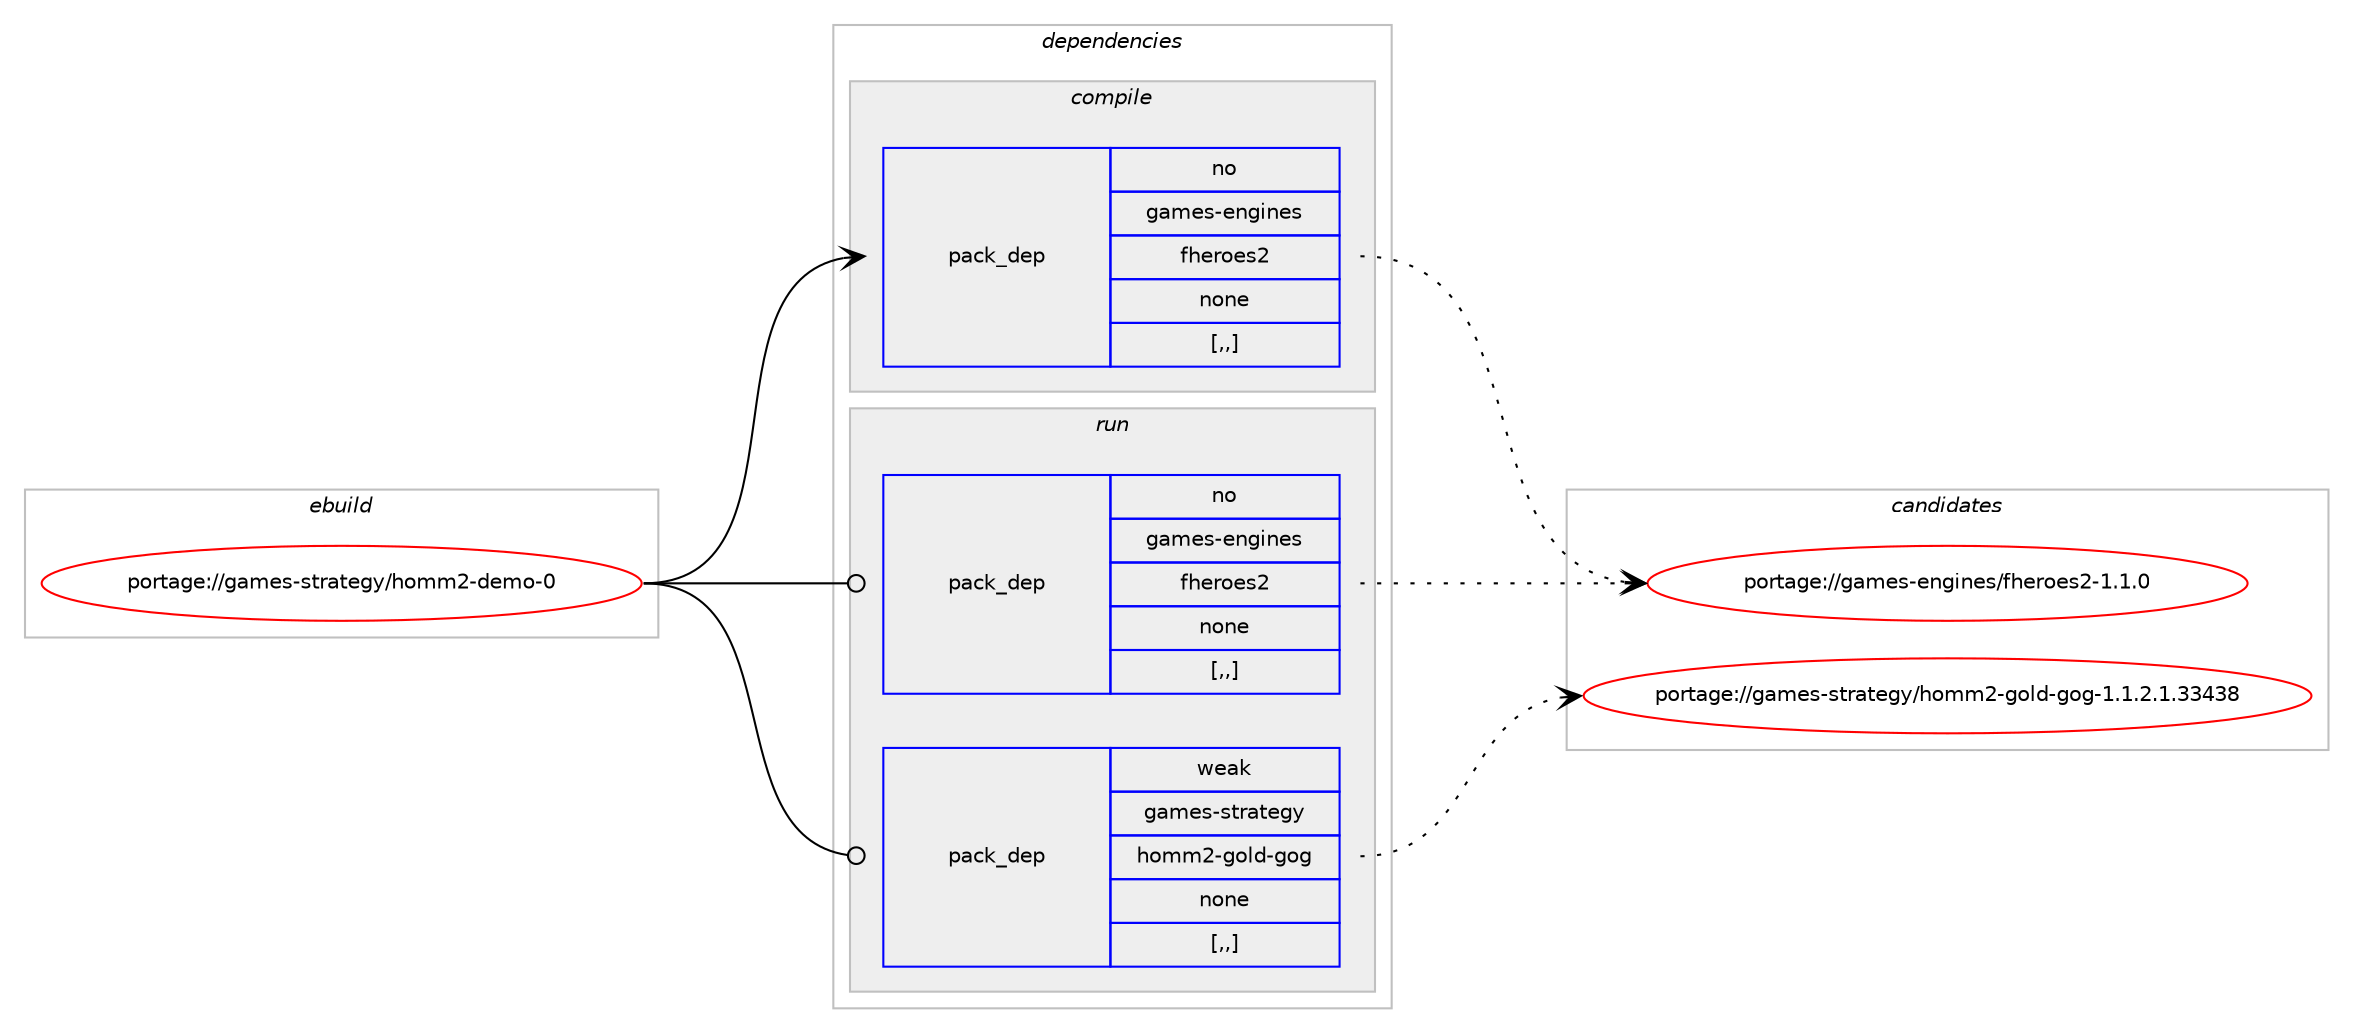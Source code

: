 digraph prolog {

# *************
# Graph options
# *************

newrank=true;
concentrate=true;
compound=true;
graph [rankdir=LR,fontname=Helvetica,fontsize=10,ranksep=1.5];#, ranksep=2.5, nodesep=0.2];
edge  [arrowhead=vee];
node  [fontname=Helvetica,fontsize=10];

# **********
# The ebuild
# **********

subgraph cluster_leftcol {
color=gray;
rank=same;
label=<<i>ebuild</i>>;
id [label="portage://games-strategy/homm2-demo-0", color=red, width=4, href="../games-strategy/homm2-demo-0.svg"];
}

# ****************
# The dependencies
# ****************

subgraph cluster_midcol {
color=gray;
label=<<i>dependencies</i>>;
subgraph cluster_compile {
fillcolor="#eeeeee";
style=filled;
label=<<i>compile</i>>;
subgraph pack165162 {
dependency230069 [label=<<TABLE BORDER="0" CELLBORDER="1" CELLSPACING="0" CELLPADDING="4" WIDTH="220"><TR><TD ROWSPAN="6" CELLPADDING="30">pack_dep</TD></TR><TR><TD WIDTH="110">no</TD></TR><TR><TD>games-engines</TD></TR><TR><TD>fheroes2</TD></TR><TR><TD>none</TD></TR><TR><TD>[,,]</TD></TR></TABLE>>, shape=none, color=blue];
}
id:e -> dependency230069:w [weight=20,style="solid",arrowhead="vee"];
}
subgraph cluster_compileandrun {
fillcolor="#eeeeee";
style=filled;
label=<<i>compile and run</i>>;
}
subgraph cluster_run {
fillcolor="#eeeeee";
style=filled;
label=<<i>run</i>>;
subgraph pack165163 {
dependency230070 [label=<<TABLE BORDER="0" CELLBORDER="1" CELLSPACING="0" CELLPADDING="4" WIDTH="220"><TR><TD ROWSPAN="6" CELLPADDING="30">pack_dep</TD></TR><TR><TD WIDTH="110">no</TD></TR><TR><TD>games-engines</TD></TR><TR><TD>fheroes2</TD></TR><TR><TD>none</TD></TR><TR><TD>[,,]</TD></TR></TABLE>>, shape=none, color=blue];
}
id:e -> dependency230070:w [weight=20,style="solid",arrowhead="odot"];
subgraph pack165164 {
dependency230071 [label=<<TABLE BORDER="0" CELLBORDER="1" CELLSPACING="0" CELLPADDING="4" WIDTH="220"><TR><TD ROWSPAN="6" CELLPADDING="30">pack_dep</TD></TR><TR><TD WIDTH="110">weak</TD></TR><TR><TD>games-strategy</TD></TR><TR><TD>homm2-gold-gog</TD></TR><TR><TD>none</TD></TR><TR><TD>[,,]</TD></TR></TABLE>>, shape=none, color=blue];
}
id:e -> dependency230071:w [weight=20,style="solid",arrowhead="odot"];
}
}

# **************
# The candidates
# **************

subgraph cluster_choices {
rank=same;
color=gray;
label=<<i>candidates</i>>;

subgraph choice165162 {
color=black;
nodesep=1;
choice10397109101115451011101031051101011154710210410111411110111550454946494648 [label="portage://games-engines/fheroes2-1.1.0", color=red, width=4,href="../games-engines/fheroes2-1.1.0.svg"];
dependency230069:e -> choice10397109101115451011101031051101011154710210410111411110111550454946494648:w [style=dotted,weight="100"];
}
subgraph choice165163 {
color=black;
nodesep=1;
choice10397109101115451011101031051101011154710210410111411110111550454946494648 [label="portage://games-engines/fheroes2-1.1.0", color=red, width=4,href="../games-engines/fheroes2-1.1.0.svg"];
dependency230070:e -> choice10397109101115451011101031051101011154710210410111411110111550454946494648:w [style=dotted,weight="100"];
}
subgraph choice165164 {
color=black;
nodesep=1;
choice103971091011154511511611497116101103121471041111091095045103111108100451031111034549464946504649465151525156 [label="portage://games-strategy/homm2-gold-gog-1.1.2.1.33438", color=red, width=4,href="../games-strategy/homm2-gold-gog-1.1.2.1.33438.svg"];
dependency230071:e -> choice103971091011154511511611497116101103121471041111091095045103111108100451031111034549464946504649465151525156:w [style=dotted,weight="100"];
}
}

}
